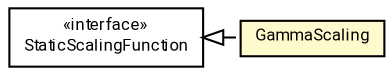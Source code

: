#!/usr/local/bin/dot
#
# Class diagram 
# Generated by UMLGraph version R5_7_2-60-g0e99a6 (http://www.spinellis.gr/umlgraph/)
#

digraph G {
	graph [fontnames="svg"]
	edge [fontname="Roboto",fontsize=7,labelfontname="Roboto",labelfontsize=7,color="black"];
	node [fontname="Roboto",fontcolor="black",fontsize=8,shape=plaintext,margin=0,width=0,height=0];
	nodesep=0.15;
	ranksep=0.25;
	rankdir=LR;
	// de.lmu.ifi.dbs.elki.utilities.scaling.StaticScalingFunction
	c4610801 [label=<<table title="de.lmu.ifi.dbs.elki.utilities.scaling.StaticScalingFunction" border="0" cellborder="1" cellspacing="0" cellpadding="2" href="StaticScalingFunction.html" target="_parent">
		<tr><td><table border="0" cellspacing="0" cellpadding="1">
		<tr><td align="center" balign="center"> &#171;interface&#187; </td></tr>
		<tr><td align="center" balign="center"> <font face="Roboto">StaticScalingFunction</font> </td></tr>
		</table></td></tr>
		</table>>, URL="StaticScalingFunction.html"];
	// de.lmu.ifi.dbs.elki.utilities.scaling.GammaScaling
	c4610808 [label=<<table title="de.lmu.ifi.dbs.elki.utilities.scaling.GammaScaling" border="0" cellborder="1" cellspacing="0" cellpadding="2" bgcolor="lemonChiffon" href="GammaScaling.html" target="_parent">
		<tr><td><table border="0" cellspacing="0" cellpadding="1">
		<tr><td align="center" balign="center"> <font face="Roboto">GammaScaling</font> </td></tr>
		</table></td></tr>
		</table>>, URL="GammaScaling.html"];
	// de.lmu.ifi.dbs.elki.utilities.scaling.GammaScaling implements de.lmu.ifi.dbs.elki.utilities.scaling.StaticScalingFunction
	c4610801 -> c4610808 [arrowtail=empty,style=dashed,dir=back,weight=9];
}

